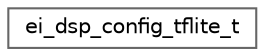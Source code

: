 digraph "Graphical Class Hierarchy"
{
 // LATEX_PDF_SIZE
  bgcolor="transparent";
  edge [fontname=Helvetica,fontsize=10,labelfontname=Helvetica,labelfontsize=10];
  node [fontname=Helvetica,fontsize=10,shape=box,height=0.2,width=0.4];
  rankdir="LR";
  Node0 [id="Node000000",label="ei_dsp_config_tflite_t",height=0.2,width=0.4,color="grey40", fillcolor="white", style="filled",URL="$structei__dsp__config__tflite__t.html",tooltip=" "];
}
